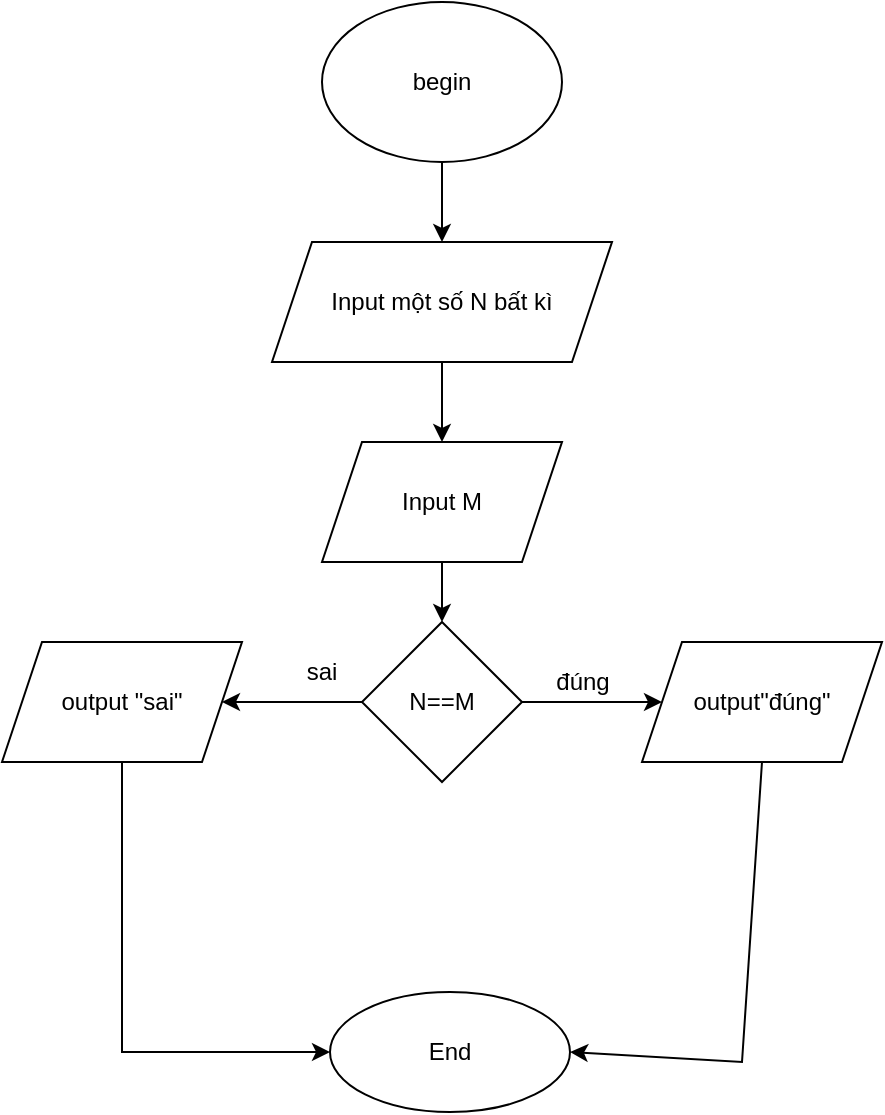 <mxfile version="20.2.8" type="device"><diagram id="C5RBs43oDa-KdzZeNtuy" name="Page-1"><mxGraphModel dx="1038" dy="489" grid="1" gridSize="10" guides="1" tooltips="1" connect="1" arrows="1" fold="1" page="1" pageScale="1" pageWidth="827" pageHeight="1169" math="0" shadow="0"><root><mxCell id="WIyWlLk6GJQsqaUBKTNV-0"/><mxCell id="WIyWlLk6GJQsqaUBKTNV-1" parent="WIyWlLk6GJQsqaUBKTNV-0"/><mxCell id="oQc_ES6ZuEPrXKlZl-wf-2" value="" style="edgeStyle=orthogonalEdgeStyle;rounded=0;orthogonalLoop=1;jettySize=auto;html=1;" edge="1" parent="WIyWlLk6GJQsqaUBKTNV-1" source="oQc_ES6ZuEPrXKlZl-wf-0" target="oQc_ES6ZuEPrXKlZl-wf-1"><mxGeometry relative="1" as="geometry"/></mxCell><mxCell id="oQc_ES6ZuEPrXKlZl-wf-0" value="begin" style="ellipse;whiteSpace=wrap;html=1;" vertex="1" parent="WIyWlLk6GJQsqaUBKTNV-1"><mxGeometry x="350" y="30" width="120" height="80" as="geometry"/></mxCell><mxCell id="oQc_ES6ZuEPrXKlZl-wf-4" value="" style="edgeStyle=orthogonalEdgeStyle;rounded=0;orthogonalLoop=1;jettySize=auto;html=1;" edge="1" parent="WIyWlLk6GJQsqaUBKTNV-1" source="oQc_ES6ZuEPrXKlZl-wf-1" target="oQc_ES6ZuEPrXKlZl-wf-3"><mxGeometry relative="1" as="geometry"/></mxCell><mxCell id="oQc_ES6ZuEPrXKlZl-wf-1" value="Input một số N bất kì" style="shape=parallelogram;perimeter=parallelogramPerimeter;whiteSpace=wrap;html=1;fixedSize=1;" vertex="1" parent="WIyWlLk6GJQsqaUBKTNV-1"><mxGeometry x="325" y="150" width="170" height="60" as="geometry"/></mxCell><mxCell id="oQc_ES6ZuEPrXKlZl-wf-6" value="" style="edgeStyle=orthogonalEdgeStyle;rounded=0;orthogonalLoop=1;jettySize=auto;html=1;" edge="1" parent="WIyWlLk6GJQsqaUBKTNV-1" source="oQc_ES6ZuEPrXKlZl-wf-3" target="oQc_ES6ZuEPrXKlZl-wf-5"><mxGeometry relative="1" as="geometry"/></mxCell><mxCell id="oQc_ES6ZuEPrXKlZl-wf-3" value="Input M" style="shape=parallelogram;perimeter=parallelogramPerimeter;whiteSpace=wrap;html=1;fixedSize=1;" vertex="1" parent="WIyWlLk6GJQsqaUBKTNV-1"><mxGeometry x="350" y="250" width="120" height="60" as="geometry"/></mxCell><mxCell id="oQc_ES6ZuEPrXKlZl-wf-10" value="" style="edgeStyle=orthogonalEdgeStyle;rounded=0;orthogonalLoop=1;jettySize=auto;html=1;" edge="1" parent="WIyWlLk6GJQsqaUBKTNV-1" source="oQc_ES6ZuEPrXKlZl-wf-5" target="oQc_ES6ZuEPrXKlZl-wf-9"><mxGeometry relative="1" as="geometry"/></mxCell><mxCell id="oQc_ES6ZuEPrXKlZl-wf-12" value="" style="edgeStyle=orthogonalEdgeStyle;rounded=0;orthogonalLoop=1;jettySize=auto;html=1;" edge="1" parent="WIyWlLk6GJQsqaUBKTNV-1" source="oQc_ES6ZuEPrXKlZl-wf-5" target="oQc_ES6ZuEPrXKlZl-wf-11"><mxGeometry relative="1" as="geometry"/></mxCell><mxCell id="oQc_ES6ZuEPrXKlZl-wf-5" value="N==M" style="rhombus;whiteSpace=wrap;html=1;" vertex="1" parent="WIyWlLk6GJQsqaUBKTNV-1"><mxGeometry x="370" y="340" width="80" height="80" as="geometry"/></mxCell><mxCell id="oQc_ES6ZuEPrXKlZl-wf-16" value="" style="edgeStyle=orthogonalEdgeStyle;rounded=0;orthogonalLoop=1;jettySize=auto;html=1;" edge="1" parent="WIyWlLk6GJQsqaUBKTNV-1" source="oQc_ES6ZuEPrXKlZl-wf-9" target="oQc_ES6ZuEPrXKlZl-wf-15"><mxGeometry relative="1" as="geometry"><Array as="points"><mxPoint x="250" y="555"/></Array></mxGeometry></mxCell><mxCell id="oQc_ES6ZuEPrXKlZl-wf-9" value="output &quot;sai&quot;" style="shape=parallelogram;perimeter=parallelogramPerimeter;whiteSpace=wrap;html=1;fixedSize=1;" vertex="1" parent="WIyWlLk6GJQsqaUBKTNV-1"><mxGeometry x="190" y="350" width="120" height="60" as="geometry"/></mxCell><mxCell id="oQc_ES6ZuEPrXKlZl-wf-11" value="output&quot;đúng&quot;" style="shape=parallelogram;perimeter=parallelogramPerimeter;whiteSpace=wrap;html=1;fixedSize=1;" vertex="1" parent="WIyWlLk6GJQsqaUBKTNV-1"><mxGeometry x="510" y="350" width="120" height="60" as="geometry"/></mxCell><mxCell id="oQc_ES6ZuEPrXKlZl-wf-13" value="sai" style="text;html=1;strokeColor=none;fillColor=none;align=center;verticalAlign=middle;whiteSpace=wrap;rounded=0;" vertex="1" parent="WIyWlLk6GJQsqaUBKTNV-1"><mxGeometry x="320" y="350" width="60" height="30" as="geometry"/></mxCell><mxCell id="oQc_ES6ZuEPrXKlZl-wf-14" value="đúng" style="text;html=1;align=center;verticalAlign=middle;resizable=0;points=[];autosize=1;strokeColor=none;fillColor=none;" vertex="1" parent="WIyWlLk6GJQsqaUBKTNV-1"><mxGeometry x="455" y="355" width="50" height="30" as="geometry"/></mxCell><mxCell id="oQc_ES6ZuEPrXKlZl-wf-15" value="End" style="ellipse;whiteSpace=wrap;html=1;" vertex="1" parent="WIyWlLk6GJQsqaUBKTNV-1"><mxGeometry x="354" y="525" width="120" height="60" as="geometry"/></mxCell><mxCell id="oQc_ES6ZuEPrXKlZl-wf-17" value="" style="endArrow=classic;html=1;rounded=0;exitX=0.5;exitY=1;exitDx=0;exitDy=0;entryX=1;entryY=0.5;entryDx=0;entryDy=0;" edge="1" parent="WIyWlLk6GJQsqaUBKTNV-1" source="oQc_ES6ZuEPrXKlZl-wf-11" target="oQc_ES6ZuEPrXKlZl-wf-15"><mxGeometry width="50" height="50" relative="1" as="geometry"><mxPoint x="390" y="460" as="sourcePoint"/><mxPoint x="440" y="410" as="targetPoint"/><Array as="points"><mxPoint x="560" y="560"/></Array></mxGeometry></mxCell></root></mxGraphModel></diagram></mxfile>